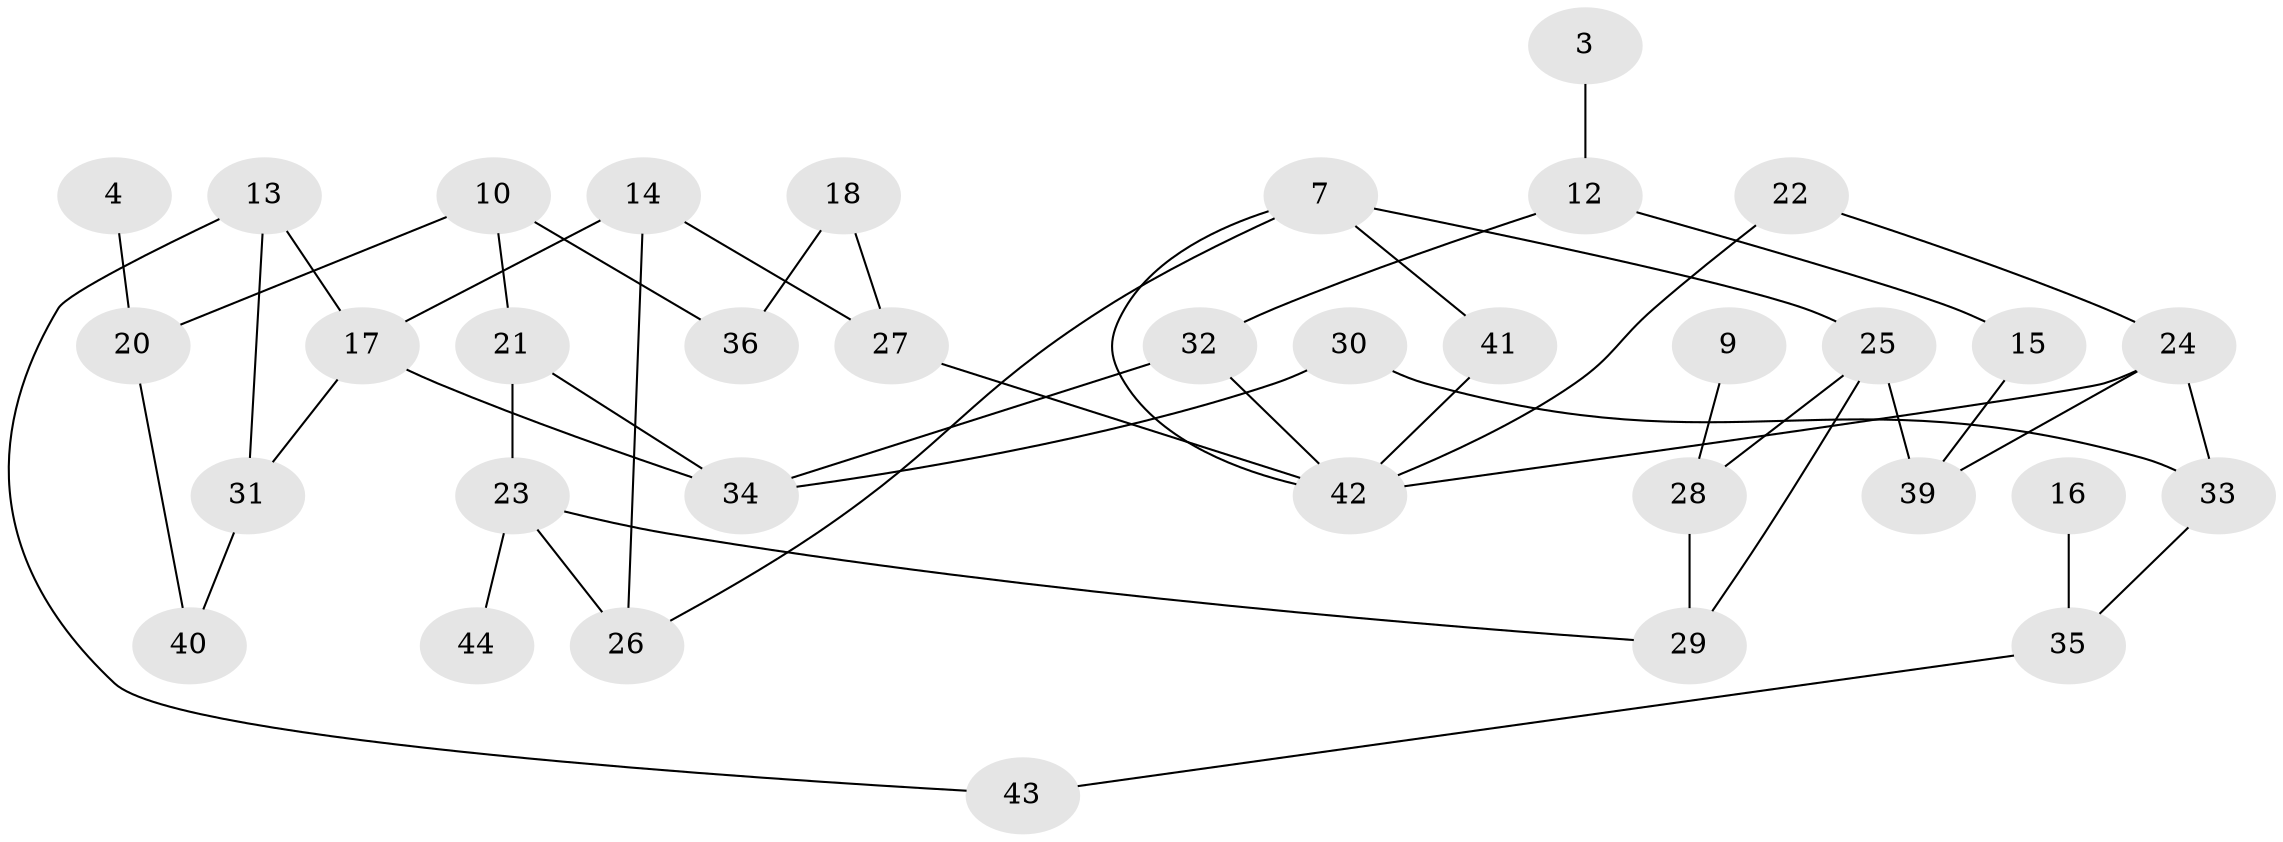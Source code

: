 // original degree distribution, {1: 0.26436781609195403, 0: 0.08045977011494253, 3: 0.2413793103448276, 4: 0.10344827586206896, 2: 0.27586206896551724, 5: 0.022988505747126436, 6: 0.011494252873563218}
// Generated by graph-tools (version 1.1) at 2025/00/03/09/25 03:00:48]
// undirected, 35 vertices, 48 edges
graph export_dot {
graph [start="1"]
  node [color=gray90,style=filled];
  3;
  4;
  7;
  9;
  10;
  12;
  13;
  14;
  15;
  16;
  17;
  18;
  20;
  21;
  22;
  23;
  24;
  25;
  26;
  27;
  28;
  29;
  30;
  31;
  32;
  33;
  34;
  35;
  36;
  39;
  40;
  41;
  42;
  43;
  44;
  3 -- 12 [weight=1.0];
  4 -- 20 [weight=1.0];
  7 -- 25 [weight=1.0];
  7 -- 26 [weight=1.0];
  7 -- 41 [weight=1.0];
  7 -- 42 [weight=1.0];
  9 -- 28 [weight=1.0];
  10 -- 20 [weight=1.0];
  10 -- 21 [weight=1.0];
  10 -- 36 [weight=1.0];
  12 -- 15 [weight=1.0];
  12 -- 32 [weight=1.0];
  13 -- 17 [weight=1.0];
  13 -- 31 [weight=1.0];
  13 -- 43 [weight=1.0];
  14 -- 17 [weight=1.0];
  14 -- 26 [weight=1.0];
  14 -- 27 [weight=1.0];
  15 -- 39 [weight=1.0];
  16 -- 35 [weight=1.0];
  17 -- 31 [weight=1.0];
  17 -- 34 [weight=2.0];
  18 -- 27 [weight=1.0];
  18 -- 36 [weight=1.0];
  20 -- 40 [weight=1.0];
  21 -- 23 [weight=1.0];
  21 -- 34 [weight=1.0];
  22 -- 24 [weight=1.0];
  22 -- 42 [weight=1.0];
  23 -- 26 [weight=2.0];
  23 -- 29 [weight=1.0];
  23 -- 44 [weight=1.0];
  24 -- 33 [weight=1.0];
  24 -- 39 [weight=1.0];
  24 -- 42 [weight=1.0];
  25 -- 28 [weight=1.0];
  25 -- 29 [weight=1.0];
  25 -- 39 [weight=1.0];
  27 -- 42 [weight=1.0];
  28 -- 29 [weight=1.0];
  30 -- 33 [weight=1.0];
  30 -- 34 [weight=1.0];
  31 -- 40 [weight=1.0];
  32 -- 34 [weight=1.0];
  32 -- 42 [weight=1.0];
  33 -- 35 [weight=1.0];
  35 -- 43 [weight=1.0];
  41 -- 42 [weight=1.0];
}
